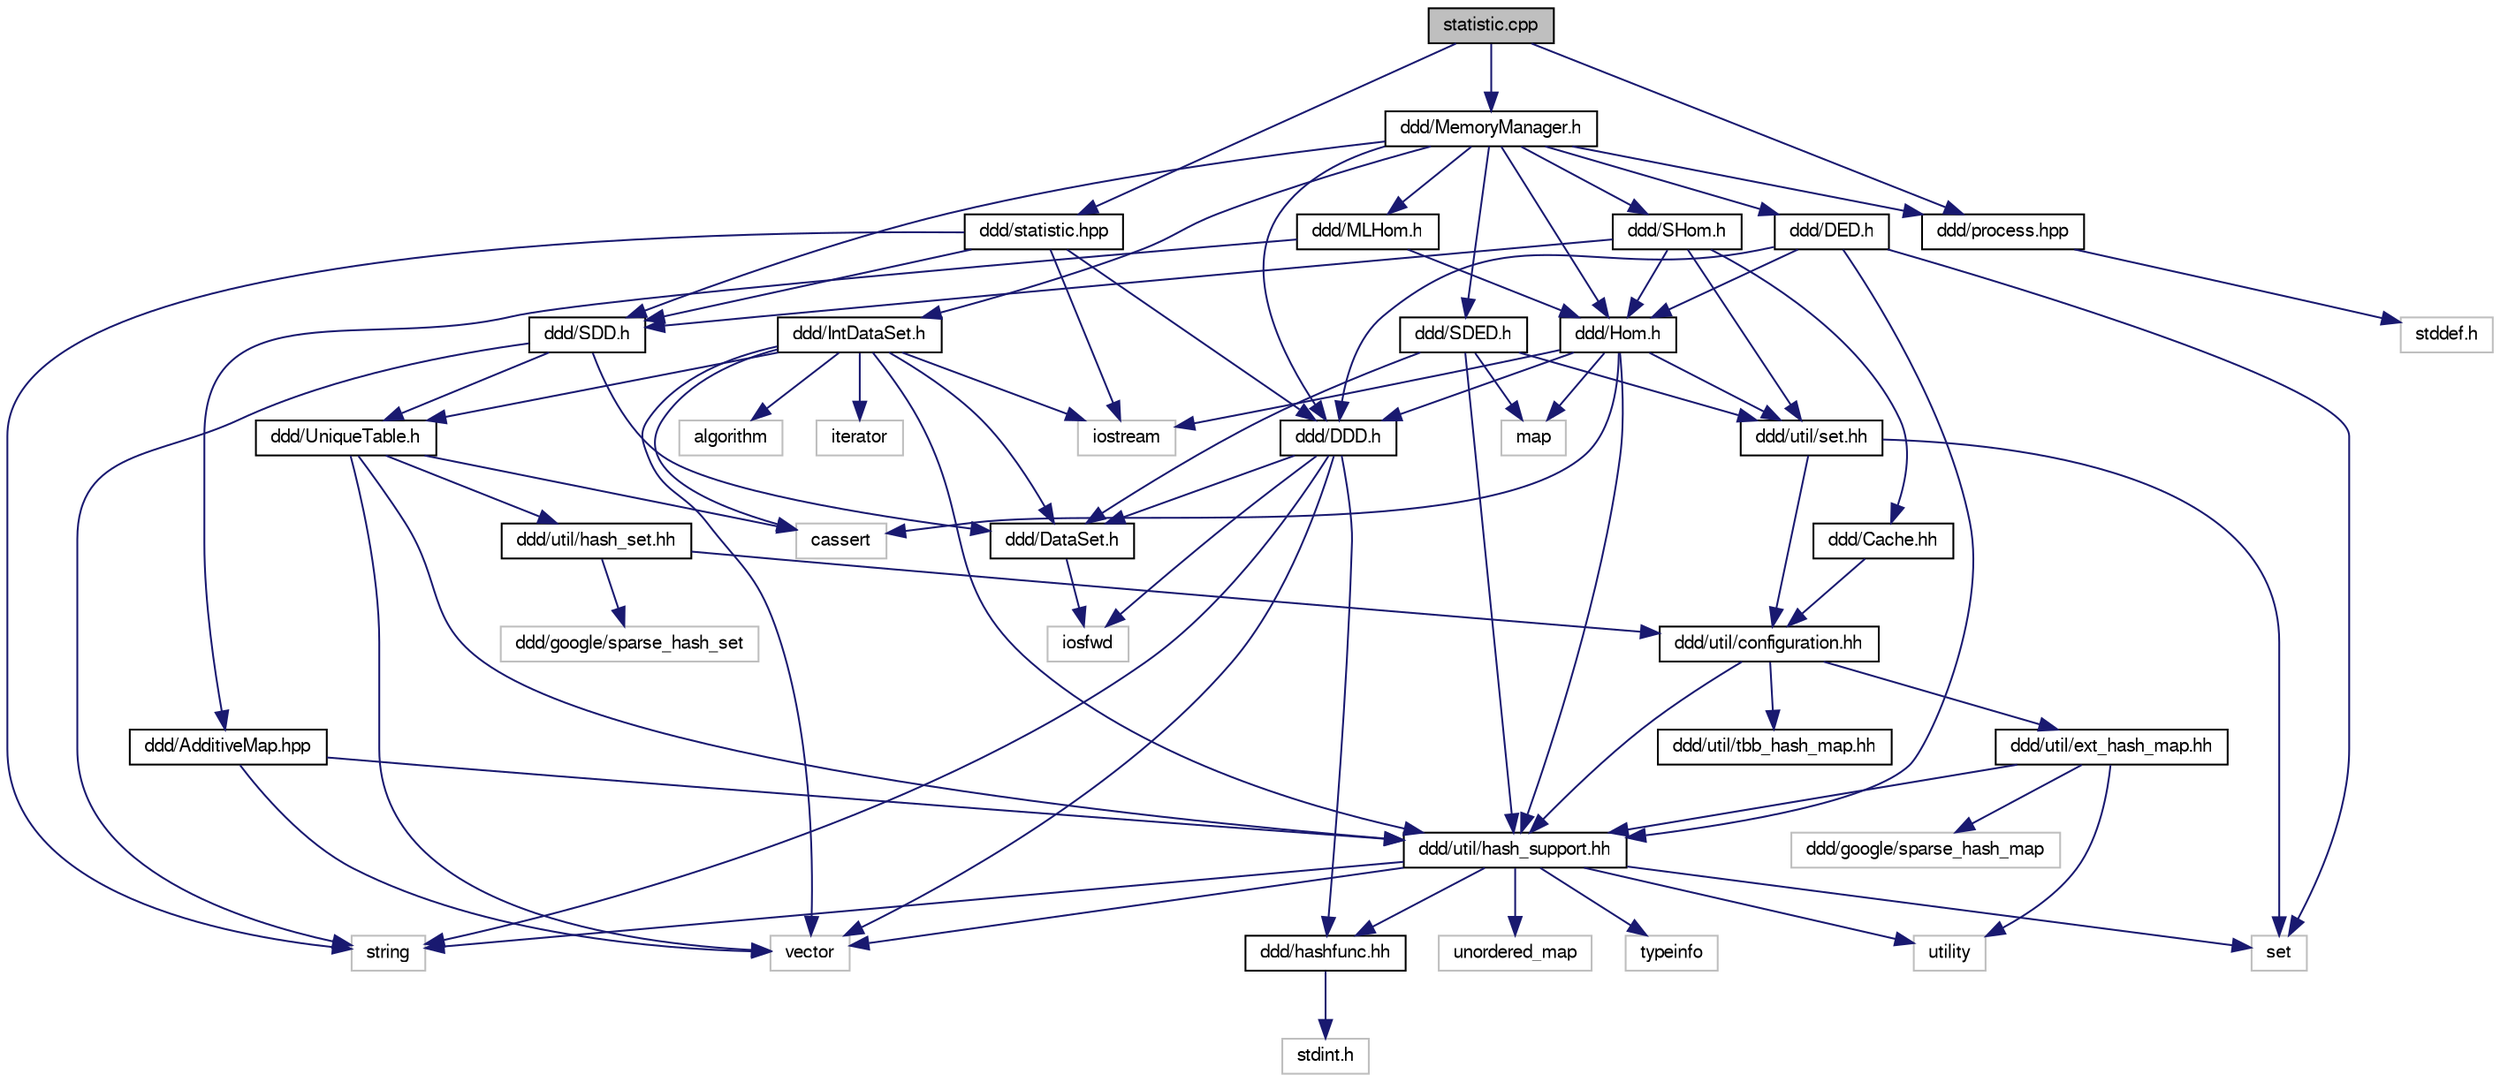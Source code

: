 digraph "statistic.cpp"
{
  edge [fontname="FreeSans",fontsize="10",labelfontname="FreeSans",labelfontsize="10"];
  node [fontname="FreeSans",fontsize="10",shape=record];
  Node1 [label="statistic.cpp",height=0.2,width=0.4,color="black", fillcolor="grey75", style="filled" fontcolor="black"];
  Node1 -> Node2 [color="midnightblue",fontsize="10",style="solid",fontname="FreeSans"];
  Node2 [label="ddd/statistic.hpp",height=0.2,width=0.4,color="black", fillcolor="white", style="filled",URL="$statistic_8hpp.html"];
  Node2 -> Node3 [color="midnightblue",fontsize="10",style="solid",fontname="FreeSans"];
  Node3 [label="iostream",height=0.2,width=0.4,color="grey75", fillcolor="white", style="filled"];
  Node2 -> Node4 [color="midnightblue",fontsize="10",style="solid",fontname="FreeSans"];
  Node4 [label="string",height=0.2,width=0.4,color="grey75", fillcolor="white", style="filled"];
  Node2 -> Node5 [color="midnightblue",fontsize="10",style="solid",fontname="FreeSans"];
  Node5 [label="ddd/SDD.h",height=0.2,width=0.4,color="black", fillcolor="white", style="filled",URL="$SDD_8h.html"];
  Node5 -> Node4 [color="midnightblue",fontsize="10",style="solid",fontname="FreeSans"];
  Node5 -> Node6 [color="midnightblue",fontsize="10",style="solid",fontname="FreeSans"];
  Node6 [label="ddd/UniqueTable.h",height=0.2,width=0.4,color="black", fillcolor="white", style="filled",URL="$UniqueTable_8h.html"];
  Node6 -> Node7 [color="midnightblue",fontsize="10",style="solid",fontname="FreeSans"];
  Node7 [label="cassert",height=0.2,width=0.4,color="grey75", fillcolor="white", style="filled"];
  Node6 -> Node8 [color="midnightblue",fontsize="10",style="solid",fontname="FreeSans"];
  Node8 [label="vector",height=0.2,width=0.4,color="grey75", fillcolor="white", style="filled"];
  Node6 -> Node9 [color="midnightblue",fontsize="10",style="solid",fontname="FreeSans"];
  Node9 [label="ddd/util/hash_support.hh",height=0.2,width=0.4,color="black", fillcolor="white", style="filled",URL="$hash__support_8hh.html"];
  Node9 -> Node10 [color="midnightblue",fontsize="10",style="solid",fontname="FreeSans"];
  Node10 [label="utility",height=0.2,width=0.4,color="grey75", fillcolor="white", style="filled"];
  Node9 -> Node11 [color="midnightblue",fontsize="10",style="solid",fontname="FreeSans"];
  Node11 [label="set",height=0.2,width=0.4,color="grey75", fillcolor="white", style="filled"];
  Node9 -> Node8 [color="midnightblue",fontsize="10",style="solid",fontname="FreeSans"];
  Node9 -> Node12 [color="midnightblue",fontsize="10",style="solid",fontname="FreeSans"];
  Node12 [label="typeinfo",height=0.2,width=0.4,color="grey75", fillcolor="white", style="filled"];
  Node9 -> Node4 [color="midnightblue",fontsize="10",style="solid",fontname="FreeSans"];
  Node9 -> Node13 [color="midnightblue",fontsize="10",style="solid",fontname="FreeSans"];
  Node13 [label="ddd/hashfunc.hh",height=0.2,width=0.4,color="black", fillcolor="white", style="filled",URL="$hashfunc_8hh.html"];
  Node13 -> Node14 [color="midnightblue",fontsize="10",style="solid",fontname="FreeSans"];
  Node14 [label="stdint.h",height=0.2,width=0.4,color="grey75", fillcolor="white", style="filled"];
  Node9 -> Node15 [color="midnightblue",fontsize="10",style="solid",fontname="FreeSans"];
  Node15 [label="unordered_map",height=0.2,width=0.4,color="grey75", fillcolor="white", style="filled"];
  Node6 -> Node16 [color="midnightblue",fontsize="10",style="solid",fontname="FreeSans"];
  Node16 [label="ddd/util/hash_set.hh",height=0.2,width=0.4,color="black", fillcolor="white", style="filled",URL="$hash__set_8hh.html"];
  Node16 -> Node17 [color="midnightblue",fontsize="10",style="solid",fontname="FreeSans"];
  Node17 [label="ddd/google/sparse_hash_set",height=0.2,width=0.4,color="grey75", fillcolor="white", style="filled"];
  Node16 -> Node18 [color="midnightblue",fontsize="10",style="solid",fontname="FreeSans"];
  Node18 [label="ddd/util/configuration.hh",height=0.2,width=0.4,color="black", fillcolor="white", style="filled",URL="$configuration_8hh.html"];
  Node18 -> Node9 [color="midnightblue",fontsize="10",style="solid",fontname="FreeSans"];
  Node18 -> Node19 [color="midnightblue",fontsize="10",style="solid",fontname="FreeSans"];
  Node19 [label="ddd/util/ext_hash_map.hh",height=0.2,width=0.4,color="black", fillcolor="white", style="filled",URL="$ext__hash__map_8hh.html"];
  Node19 -> Node20 [color="midnightblue",fontsize="10",style="solid",fontname="FreeSans"];
  Node20 [label="ddd/google/sparse_hash_map",height=0.2,width=0.4,color="grey75", fillcolor="white", style="filled"];
  Node19 -> Node9 [color="midnightblue",fontsize="10",style="solid",fontname="FreeSans"];
  Node19 -> Node10 [color="midnightblue",fontsize="10",style="solid",fontname="FreeSans"];
  Node18 -> Node21 [color="midnightblue",fontsize="10",style="solid",fontname="FreeSans"];
  Node21 [label="ddd/util/tbb_hash_map.hh",height=0.2,width=0.4,color="black", fillcolor="white", style="filled",URL="$tbb__hash__map_8hh.html"];
  Node5 -> Node22 [color="midnightblue",fontsize="10",style="solid",fontname="FreeSans"];
  Node22 [label="ddd/DataSet.h",height=0.2,width=0.4,color="black", fillcolor="white", style="filled",URL="$DataSet_8h.html"];
  Node22 -> Node23 [color="midnightblue",fontsize="10",style="solid",fontname="FreeSans"];
  Node23 [label="iosfwd",height=0.2,width=0.4,color="grey75", fillcolor="white", style="filled"];
  Node2 -> Node24 [color="midnightblue",fontsize="10",style="solid",fontname="FreeSans"];
  Node24 [label="ddd/DDD.h",height=0.2,width=0.4,color="black", fillcolor="white", style="filled",URL="$DDD_8h.html"];
  Node24 -> Node23 [color="midnightblue",fontsize="10",style="solid",fontname="FreeSans"];
  Node24 -> Node4 [color="midnightblue",fontsize="10",style="solid",fontname="FreeSans"];
  Node24 -> Node8 [color="midnightblue",fontsize="10",style="solid",fontname="FreeSans"];
  Node24 -> Node22 [color="midnightblue",fontsize="10",style="solid",fontname="FreeSans"];
  Node24 -> Node13 [color="midnightblue",fontsize="10",style="solid",fontname="FreeSans"];
  Node1 -> Node25 [color="midnightblue",fontsize="10",style="solid",fontname="FreeSans"];
  Node25 [label="ddd/process.hpp",height=0.2,width=0.4,color="black", fillcolor="white", style="filled",URL="$process_8hpp.html"];
  Node25 -> Node26 [color="midnightblue",fontsize="10",style="solid",fontname="FreeSans"];
  Node26 [label="stddef.h",height=0.2,width=0.4,color="grey75", fillcolor="white", style="filled"];
  Node1 -> Node27 [color="midnightblue",fontsize="10",style="solid",fontname="FreeSans"];
  Node27 [label="ddd/MemoryManager.h",height=0.2,width=0.4,color="black", fillcolor="white", style="filled",URL="$MemoryManager_8h.html"];
  Node27 -> Node24 [color="midnightblue",fontsize="10",style="solid",fontname="FreeSans"];
  Node27 -> Node28 [color="midnightblue",fontsize="10",style="solid",fontname="FreeSans"];
  Node28 [label="ddd/DED.h",height=0.2,width=0.4,color="black", fillcolor="white", style="filled",URL="$DED_8h.html"];
  Node28 -> Node11 [color="midnightblue",fontsize="10",style="solid",fontname="FreeSans"];
  Node28 -> Node24 [color="midnightblue",fontsize="10",style="solid",fontname="FreeSans"];
  Node28 -> Node29 [color="midnightblue",fontsize="10",style="solid",fontname="FreeSans"];
  Node29 [label="ddd/Hom.h",height=0.2,width=0.4,color="black", fillcolor="white", style="filled",URL="$Hom_8h.html"];
  Node29 -> Node24 [color="midnightblue",fontsize="10",style="solid",fontname="FreeSans"];
  Node29 -> Node9 [color="midnightblue",fontsize="10",style="solid",fontname="FreeSans"];
  Node29 -> Node30 [color="midnightblue",fontsize="10",style="solid",fontname="FreeSans"];
  Node30 [label="ddd/util/set.hh",height=0.2,width=0.4,color="black", fillcolor="white", style="filled",URL="$set_8hh.html"];
  Node30 -> Node11 [color="midnightblue",fontsize="10",style="solid",fontname="FreeSans"];
  Node30 -> Node18 [color="midnightblue",fontsize="10",style="solid",fontname="FreeSans"];
  Node29 -> Node31 [color="midnightblue",fontsize="10",style="solid",fontname="FreeSans"];
  Node31 [label="map",height=0.2,width=0.4,color="grey75", fillcolor="white", style="filled"];
  Node29 -> Node7 [color="midnightblue",fontsize="10",style="solid",fontname="FreeSans"];
  Node29 -> Node3 [color="midnightblue",fontsize="10",style="solid",fontname="FreeSans"];
  Node28 -> Node9 [color="midnightblue",fontsize="10",style="solid",fontname="FreeSans"];
  Node27 -> Node29 [color="midnightblue",fontsize="10",style="solid",fontname="FreeSans"];
  Node27 -> Node5 [color="midnightblue",fontsize="10",style="solid",fontname="FreeSans"];
  Node27 -> Node32 [color="midnightblue",fontsize="10",style="solid",fontname="FreeSans"];
  Node32 [label="ddd/SDED.h",height=0.2,width=0.4,color="black", fillcolor="white", style="filled",URL="$SDED_8h.html"];
  Node32 -> Node31 [color="midnightblue",fontsize="10",style="solid",fontname="FreeSans"];
  Node32 -> Node30 [color="midnightblue",fontsize="10",style="solid",fontname="FreeSans"];
  Node32 -> Node22 [color="midnightblue",fontsize="10",style="solid",fontname="FreeSans"];
  Node32 -> Node9 [color="midnightblue",fontsize="10",style="solid",fontname="FreeSans"];
  Node27 -> Node33 [color="midnightblue",fontsize="10",style="solid",fontname="FreeSans"];
  Node33 [label="ddd/SHom.h",height=0.2,width=0.4,color="black", fillcolor="white", style="filled",URL="$SHom_8h.html"];
  Node33 -> Node5 [color="midnightblue",fontsize="10",style="solid",fontname="FreeSans"];
  Node33 -> Node29 [color="midnightblue",fontsize="10",style="solid",fontname="FreeSans"];
  Node33 -> Node34 [color="midnightblue",fontsize="10",style="solid",fontname="FreeSans"];
  Node34 [label="ddd/Cache.hh",height=0.2,width=0.4,color="black", fillcolor="white", style="filled",URL="$Cache_8hh.html"];
  Node34 -> Node18 [color="midnightblue",fontsize="10",style="solid",fontname="FreeSans"];
  Node33 -> Node30 [color="midnightblue",fontsize="10",style="solid",fontname="FreeSans"];
  Node27 -> Node35 [color="midnightblue",fontsize="10",style="solid",fontname="FreeSans"];
  Node35 [label="ddd/MLHom.h",height=0.2,width=0.4,color="black", fillcolor="white", style="filled",URL="$MLHom_8h.html"];
  Node35 -> Node29 [color="midnightblue",fontsize="10",style="solid",fontname="FreeSans"];
  Node35 -> Node36 [color="midnightblue",fontsize="10",style="solid",fontname="FreeSans"];
  Node36 [label="ddd/AdditiveMap.hpp",height=0.2,width=0.4,color="black", fillcolor="white", style="filled",URL="$AdditiveMap_8hpp.html"];
  Node36 -> Node8 [color="midnightblue",fontsize="10",style="solid",fontname="FreeSans"];
  Node36 -> Node9 [color="midnightblue",fontsize="10",style="solid",fontname="FreeSans"];
  Node27 -> Node37 [color="midnightblue",fontsize="10",style="solid",fontname="FreeSans"];
  Node37 [label="ddd/IntDataSet.h",height=0.2,width=0.4,color="black", fillcolor="white", style="filled",URL="$IntDataSet_8h.html"];
  Node37 -> Node8 [color="midnightblue",fontsize="10",style="solid",fontname="FreeSans"];
  Node37 -> Node38 [color="midnightblue",fontsize="10",style="solid",fontname="FreeSans"];
  Node38 [label="algorithm",height=0.2,width=0.4,color="grey75", fillcolor="white", style="filled"];
  Node37 -> Node39 [color="midnightblue",fontsize="10",style="solid",fontname="FreeSans"];
  Node39 [label="iterator",height=0.2,width=0.4,color="grey75", fillcolor="white", style="filled"];
  Node37 -> Node7 [color="midnightblue",fontsize="10",style="solid",fontname="FreeSans"];
  Node37 -> Node3 [color="midnightblue",fontsize="10",style="solid",fontname="FreeSans"];
  Node37 -> Node22 [color="midnightblue",fontsize="10",style="solid",fontname="FreeSans"];
  Node37 -> Node6 [color="midnightblue",fontsize="10",style="solid",fontname="FreeSans"];
  Node37 -> Node9 [color="midnightblue",fontsize="10",style="solid",fontname="FreeSans"];
  Node27 -> Node25 [color="midnightblue",fontsize="10",style="solid",fontname="FreeSans"];
}
